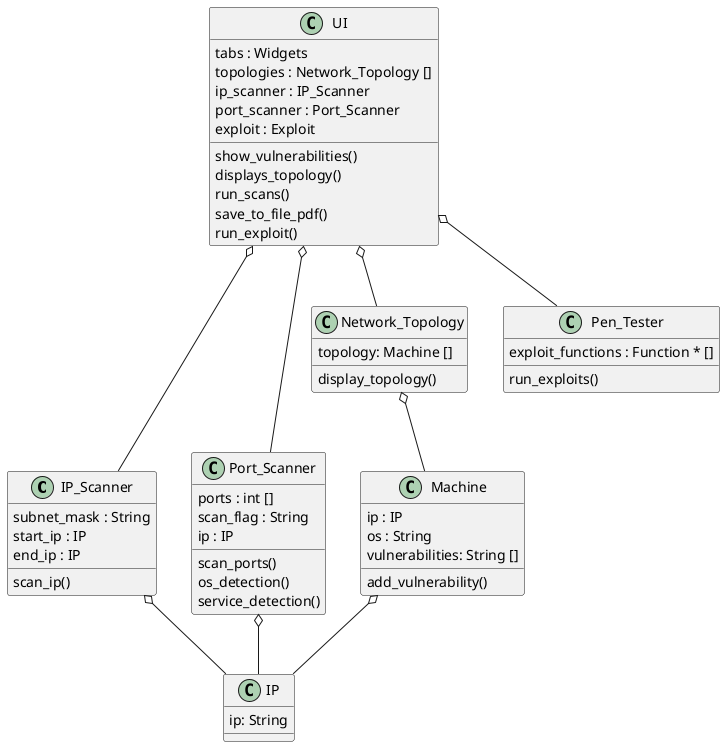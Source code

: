 @startuml
class IP_Scanner {
subnet_mask : String
start_ip : IP
end_ip : IP
scan_ip()
}

class Port_Scanner {
ports : int []
scan_flag : String
ip : IP
scan_ports()
os_detection()
service_detection()
}

class IP {
ip: String
}

class Network_Topology {
topology: Machine []
display_topology()
}

class Machine {
ip : IP
os : String
vulnerabilities: String []
add_vulnerability()
}

IP_Scanner o-- IP
Port_Scanner o--IP
Machine o-- IP
Network_Topology o-- Machine
UI o-- Network_Topology
UI o-- IP_Scanner
UI o-- Port_Scanner
UI o-- Pen_Tester


class Pen_Tester {
exploit_functions : Function * []
run_exploits()

}



class UI {
tabs : Widgets
topologies : Network_Topology []
ip_scanner : IP_Scanner
port_scanner : Port_Scanner
exploit : Exploit
show_vulnerabilities()
displays_topology()
run_scans()
save_to_file_pdf()
run_exploit()
}
@enduml


